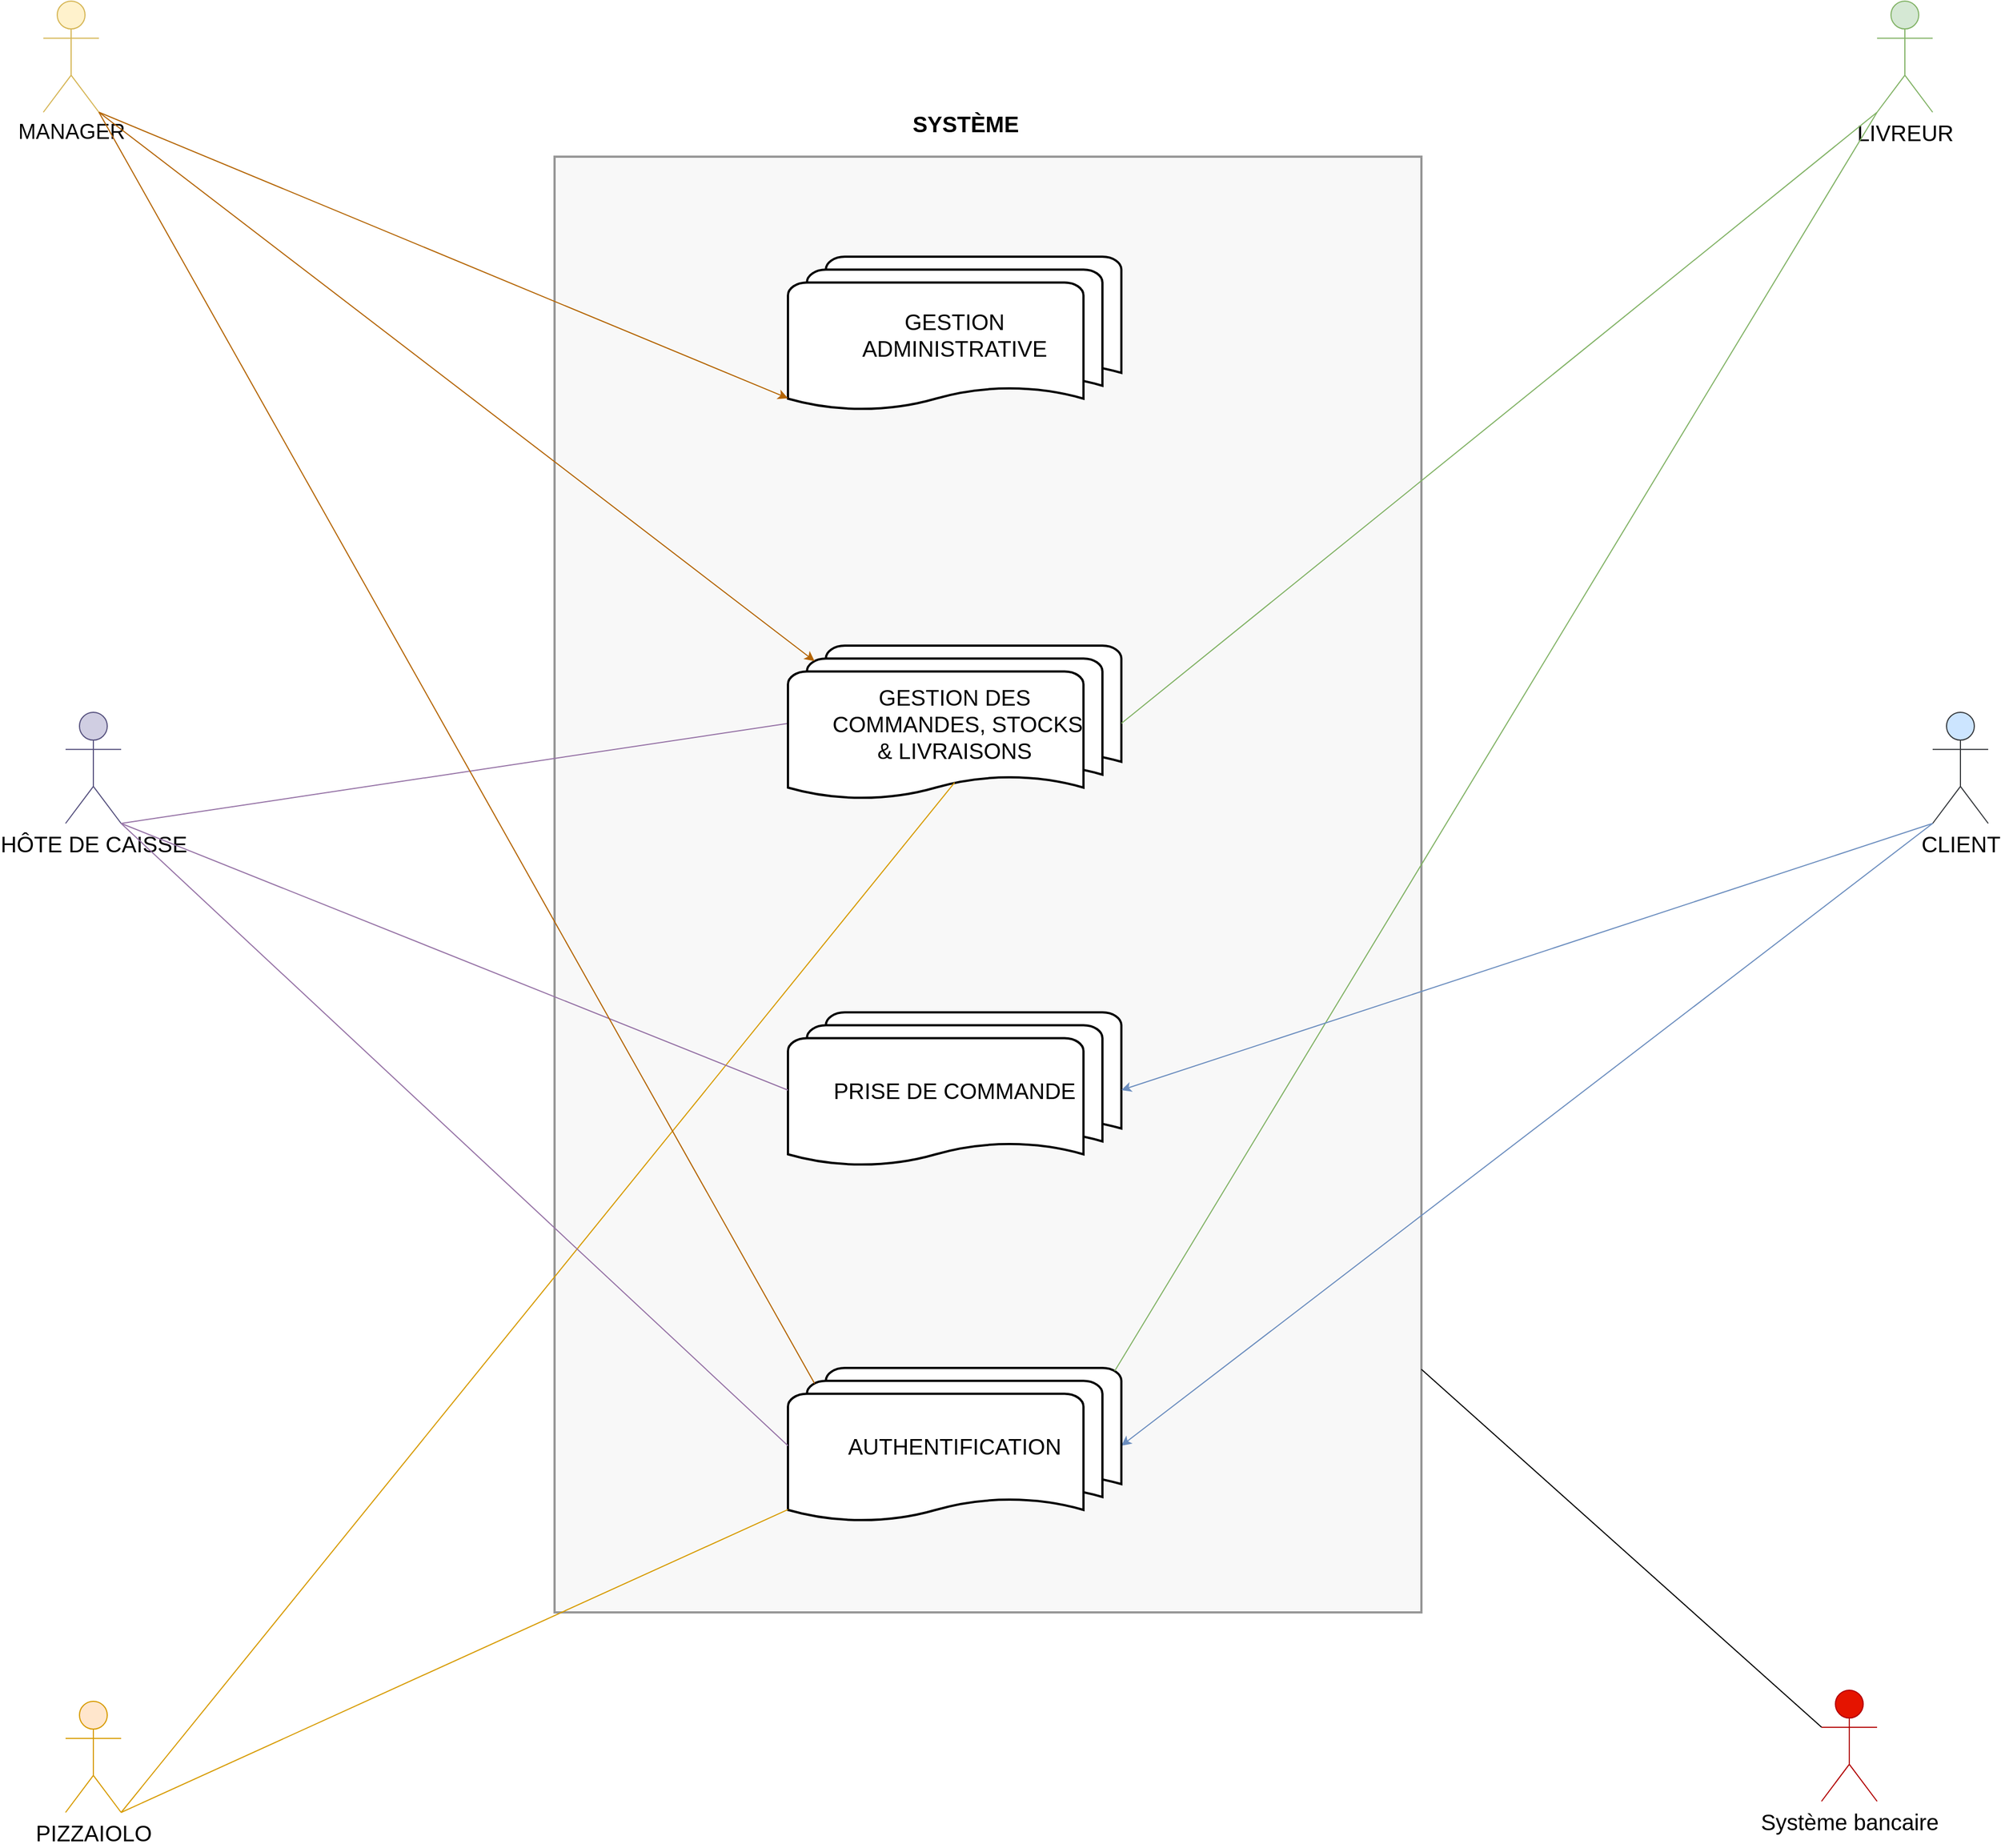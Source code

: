 <mxfile version="13.2.6" type="github">
  <diagram id="C5RBs43oDa-KdzZeNtuy" name="Page-1">
    <mxGraphModel dx="2365" dy="2352" grid="1" gridSize="10" guides="1" tooltips="1" connect="1" arrows="1" fold="1" page="1" pageScale="1" pageWidth="827" pageHeight="1169" math="0" shadow="0">
      <root>
        <mxCell id="WIyWlLk6GJQsqaUBKTNV-0" />
        <mxCell id="WIyWlLk6GJQsqaUBKTNV-1" parent="WIyWlLk6GJQsqaUBKTNV-0" />
        <mxCell id="riIvtF9i5uz6ZwIqVuNb-54" value="" style="rounded=0;whiteSpace=wrap;html=1;fillColor=#eeeeee;strokeColor=#000000;opacity=40;strokeWidth=2;" vertex="1" parent="WIyWlLk6GJQsqaUBKTNV-1">
          <mxGeometry x="1070" y="-630" width="780" height="1310" as="geometry" />
        </mxCell>
        <mxCell id="riIvtF9i5uz6ZwIqVuNb-0" value="&lt;font style=&quot;font-size: 20px&quot;&gt;CLIENT&lt;/font&gt;" style="shape=umlActor;verticalLabelPosition=bottom;labelBackgroundColor=#ffffff;verticalAlign=top;html=1;outlineConnect=0;fillColor=#cce5ff;strokeColor=#36393d;aspect=fixed;" vertex="1" parent="WIyWlLk6GJQsqaUBKTNV-1">
          <mxGeometry x="2310" y="-130" width="50" height="100" as="geometry" />
        </mxCell>
        <mxCell id="riIvtF9i5uz6ZwIqVuNb-1" value="&lt;font style=&quot;font-size: 19px&quot;&gt;MANAGER&lt;/font&gt;" style="shape=umlActor;verticalLabelPosition=bottom;labelBackgroundColor=#ffffff;verticalAlign=top;html=1;outlineConnect=0;fillColor=#fff2cc;strokeColor=#d6b656;aspect=fixed;" vertex="1" parent="WIyWlLk6GJQsqaUBKTNV-1">
          <mxGeometry x="610" y="-770" width="50" height="100" as="geometry" />
        </mxCell>
        <mxCell id="riIvtF9i5uz6ZwIqVuNb-3" value="&lt;font style=&quot;font-size: 20px&quot;&gt;HÔTE DE CAISSE&lt;/font&gt;" style="shape=umlActor;verticalLabelPosition=bottom;labelBackgroundColor=#ffffff;verticalAlign=top;html=1;outlineConnect=0;fillColor=#d0cee2;strokeColor=#56517e;aspect=fixed;" vertex="1" parent="WIyWlLk6GJQsqaUBKTNV-1">
          <mxGeometry x="630" y="-130" width="50" height="100" as="geometry" />
        </mxCell>
        <mxCell id="riIvtF9i5uz6ZwIqVuNb-5" value="&lt;font style=&quot;font-size: 20px&quot;&gt;LIVREUR&lt;/font&gt;" style="shape=umlActor;verticalLabelPosition=bottom;labelBackgroundColor=#ffffff;verticalAlign=top;html=1;outlineConnect=0;fillColor=#d5e8d4;strokeColor=#82b366;aspect=fixed;" vertex="1" parent="WIyWlLk6GJQsqaUBKTNV-1">
          <mxGeometry x="2260" y="-770" width="50" height="100" as="geometry" />
        </mxCell>
        <mxCell id="riIvtF9i5uz6ZwIqVuNb-14" value="&lt;font style=&quot;font-size: 20px&quot;&gt;PIZZAIOLO&lt;/font&gt;" style="shape=umlActor;verticalLabelPosition=bottom;labelBackgroundColor=#ffffff;verticalAlign=top;html=1;outlineConnect=0;fillColor=#ffe6cc;strokeColor=#d79b00;aspect=fixed;" vertex="1" parent="WIyWlLk6GJQsqaUBKTNV-1">
          <mxGeometry x="630" y="760" width="50" height="100" as="geometry" />
        </mxCell>
        <mxCell id="riIvtF9i5uz6ZwIqVuNb-15" value="&lt;font style=&quot;font-size: 20px&quot; color=&quot;#000000&quot;&gt;Système bancaire&lt;/font&gt;" style="shape=umlActor;verticalLabelPosition=bottom;labelBackgroundColor=#ffffff;verticalAlign=top;html=1;outlineConnect=0;fillColor=#e51400;strokeColor=#B20000;fontColor=#ffffff;aspect=fixed;" vertex="1" parent="WIyWlLk6GJQsqaUBKTNV-1">
          <mxGeometry x="2210" y="750" width="50" height="100" as="geometry" />
        </mxCell>
        <mxCell id="riIvtF9i5uz6ZwIqVuNb-27" value="" style="endArrow=classic;html=1;entryX=1;entryY=0.5;entryDx=0;entryDy=0;entryPerimeter=0;fillColor=#dae8fc;strokeColor=#6c8ebf;exitX=0;exitY=1;exitDx=0;exitDy=0;exitPerimeter=0;" edge="1" parent="WIyWlLk6GJQsqaUBKTNV-1" source="riIvtF9i5uz6ZwIqVuNb-0" target="riIvtF9i5uz6ZwIqVuNb-40">
          <mxGeometry width="50" height="50" relative="1" as="geometry">
            <mxPoint x="2140" y="-353.33" as="sourcePoint" />
            <mxPoint x="2400" y="-259.997" as="targetPoint" />
          </mxGeometry>
        </mxCell>
        <mxCell id="riIvtF9i5uz6ZwIqVuNb-28" value="" style="endArrow=none;html=1;fillColor=#e1d5e7;strokeColor=#9673a6;entryX=0;entryY=0.5;entryDx=0;entryDy=0;entryPerimeter=0;endFill=0;exitX=1;exitY=1;exitDx=0;exitDy=0;exitPerimeter=0;" edge="1" parent="WIyWlLk6GJQsqaUBKTNV-1" source="riIvtF9i5uz6ZwIqVuNb-3" target="riIvtF9i5uz6ZwIqVuNb-46">
          <mxGeometry width="50" height="50" relative="1" as="geometry">
            <mxPoint x="740" y="-290" as="sourcePoint" />
            <mxPoint x="770" y="75.172" as="targetPoint" />
          </mxGeometry>
        </mxCell>
        <mxCell id="riIvtF9i5uz6ZwIqVuNb-40" value="&lt;font style=&quot;font-size: 20px&quot;&gt;AUTHENTIFICATION&lt;/font&gt;" style="strokeWidth=2;html=1;shape=mxgraph.flowchart.multi-document;whiteSpace=wrap;gradientColor=none;align=center;" vertex="1" parent="WIyWlLk6GJQsqaUBKTNV-1">
          <mxGeometry x="1280" y="460" width="300" height="140" as="geometry" />
        </mxCell>
        <mxCell id="riIvtF9i5uz6ZwIqVuNb-41" value="&lt;span style=&quot;font-size: 20px&quot;&gt;PRISE DE COMMANDE&lt;/span&gt;" style="strokeWidth=2;html=1;shape=mxgraph.flowchart.multi-document;whiteSpace=wrap;gradientColor=none;align=center;" vertex="1" parent="WIyWlLk6GJQsqaUBKTNV-1">
          <mxGeometry x="1280" y="140" width="300" height="140" as="geometry" />
        </mxCell>
        <mxCell id="riIvtF9i5uz6ZwIqVuNb-45" value="&lt;span style=&quot;font-size: 20px&quot;&gt;GESTION&lt;br&gt;ADMINISTRATIVE&lt;/span&gt;" style="strokeWidth=2;html=1;shape=mxgraph.flowchart.multi-document;whiteSpace=wrap;gradientColor=none;align=center;" vertex="1" parent="WIyWlLk6GJQsqaUBKTNV-1">
          <mxGeometry x="1280" y="-540" width="300" height="140" as="geometry" />
        </mxCell>
        <mxCell id="riIvtF9i5uz6ZwIqVuNb-46" value="&lt;font style=&quot;font-size: 20px&quot;&gt;GESTION DES&lt;br&gt;&amp;nbsp;COMMANDES, STOCKS&lt;br&gt;&amp;amp; LIVRAISONS&lt;br&gt;&lt;/font&gt;" style="strokeWidth=2;html=1;shape=mxgraph.flowchart.multi-document;whiteSpace=wrap;gradientColor=none;align=center;" vertex="1" parent="WIyWlLk6GJQsqaUBKTNV-1">
          <mxGeometry x="1280" y="-190" width="300" height="140" as="geometry" />
        </mxCell>
        <mxCell id="riIvtF9i5uz6ZwIqVuNb-49" value="" style="endArrow=none;html=1;entryX=1;entryY=0.5;entryDx=0;entryDy=0;entryPerimeter=0;exitX=0;exitY=1;exitDx=0;exitDy=0;exitPerimeter=0;fillColor=#d5e8d4;strokeColor=#82b366;" edge="1" parent="WIyWlLk6GJQsqaUBKTNV-1" source="riIvtF9i5uz6ZwIqVuNb-5" target="riIvtF9i5uz6ZwIqVuNb-46">
          <mxGeometry width="50" height="50" relative="1" as="geometry">
            <mxPoint x="540" y="400" as="sourcePoint" />
            <mxPoint x="1120" y="330" as="targetPoint" />
          </mxGeometry>
        </mxCell>
        <mxCell id="riIvtF9i5uz6ZwIqVuNb-50" value="" style="endArrow=none;html=1;entryX=0.5;entryY=0.88;entryDx=0;entryDy=0;entryPerimeter=0;fillColor=#ffe6cc;strokeColor=#d79b00;exitX=1;exitY=1;exitDx=0;exitDy=0;exitPerimeter=0;" edge="1" parent="WIyWlLk6GJQsqaUBKTNV-1" source="riIvtF9i5uz6ZwIqVuNb-14" target="riIvtF9i5uz6ZwIqVuNb-46">
          <mxGeometry width="50" height="50" relative="1" as="geometry">
            <mxPoint x="1070" y="380" as="sourcePoint" />
            <mxPoint x="1140" y="630" as="targetPoint" />
          </mxGeometry>
        </mxCell>
        <mxCell id="riIvtF9i5uz6ZwIqVuNb-63" value="" style="endArrow=none;html=1;entryX=0;entryY=0.333;entryDx=0;entryDy=0;entryPerimeter=0;exitX=1;exitY=0.833;exitDx=0;exitDy=0;exitPerimeter=0;" edge="1" parent="WIyWlLk6GJQsqaUBKTNV-1" source="riIvtF9i5uz6ZwIqVuNb-54" target="riIvtF9i5uz6ZwIqVuNb-15">
          <mxGeometry width="50" height="50" relative="1" as="geometry">
            <mxPoint x="2070" y="70" as="sourcePoint" />
            <mxPoint x="2120" y="20" as="targetPoint" />
          </mxGeometry>
        </mxCell>
        <mxCell id="riIvtF9i5uz6ZwIqVuNb-75" value="" style="endArrow=none;html=1;fillColor=#ffe6cc;strokeColor=#d79b00;entryX=0;entryY=0.91;entryDx=0;entryDy=0;entryPerimeter=0;exitX=1;exitY=1;exitDx=0;exitDy=0;exitPerimeter=0;" edge="1" parent="WIyWlLk6GJQsqaUBKTNV-1" source="riIvtF9i5uz6ZwIqVuNb-14" target="riIvtF9i5uz6ZwIqVuNb-40">
          <mxGeometry width="50" height="50" relative="1" as="geometry">
            <mxPoint x="540" y="599.346" as="sourcePoint" />
            <mxPoint x="1310" y="-36.8" as="targetPoint" />
          </mxGeometry>
        </mxCell>
        <mxCell id="riIvtF9i5uz6ZwIqVuNb-78" value="" style="endArrow=none;html=1;entryX=0.98;entryY=0.02;entryDx=0;entryDy=0;entryPerimeter=0;fillColor=#d5e8d4;strokeColor=#82b366;exitX=0;exitY=1;exitDx=0;exitDy=0;exitPerimeter=0;" edge="1" parent="WIyWlLk6GJQsqaUBKTNV-1" source="riIvtF9i5uz6ZwIqVuNb-5" target="riIvtF9i5uz6ZwIqVuNb-40">
          <mxGeometry width="50" height="50" relative="1" as="geometry">
            <mxPoint x="680" y="133.333" as="sourcePoint" />
            <mxPoint x="1290" y="-52.6" as="targetPoint" />
          </mxGeometry>
        </mxCell>
        <mxCell id="riIvtF9i5uz6ZwIqVuNb-79" value="" style="endArrow=classic;html=1;entryX=1;entryY=0.5;entryDx=0;entryDy=0;entryPerimeter=0;fillColor=#dae8fc;strokeColor=#6c8ebf;exitX=0;exitY=1;exitDx=0;exitDy=0;exitPerimeter=0;" edge="1" parent="WIyWlLk6GJQsqaUBKTNV-1" source="riIvtF9i5uz6ZwIqVuNb-0" target="riIvtF9i5uz6ZwIqVuNb-41">
          <mxGeometry width="50" height="50" relative="1" as="geometry">
            <mxPoint x="2480" y="-106.667" as="sourcePoint" />
            <mxPoint x="1584" y="472.8" as="targetPoint" />
          </mxGeometry>
        </mxCell>
        <mxCell id="riIvtF9i5uz6ZwIqVuNb-80" value="" style="endArrow=none;html=1;fillColor=#e1d5e7;strokeColor=#9673a6;endFill=0;entryX=0;entryY=0.5;entryDx=0;entryDy=0;entryPerimeter=0;exitX=1;exitY=1;exitDx=0;exitDy=0;exitPerimeter=0;" edge="1" parent="WIyWlLk6GJQsqaUBKTNV-1" source="riIvtF9i5uz6ZwIqVuNb-3" target="riIvtF9i5uz6ZwIqVuNb-40">
          <mxGeometry width="50" height="50" relative="1" as="geometry">
            <mxPoint x="740" y="-291.739" as="sourcePoint" />
            <mxPoint x="1290" y="470" as="targetPoint" />
          </mxGeometry>
        </mxCell>
        <mxCell id="riIvtF9i5uz6ZwIqVuNb-81" value="" style="endArrow=none;html=1;fillColor=#e1d5e7;strokeColor=#9673a6;entryX=0;entryY=0.5;entryDx=0;entryDy=0;entryPerimeter=0;endFill=0;exitX=1;exitY=1;exitDx=0;exitDy=0;exitPerimeter=0;" edge="1" parent="WIyWlLk6GJQsqaUBKTNV-1" source="riIvtF9i5uz6ZwIqVuNb-3" target="riIvtF9i5uz6ZwIqVuNb-41">
          <mxGeometry width="50" height="50" relative="1" as="geometry">
            <mxPoint x="740" y="-291.739" as="sourcePoint" />
            <mxPoint x="1290" y="-110" as="targetPoint" />
          </mxGeometry>
        </mxCell>
        <mxCell id="riIvtF9i5uz6ZwIqVuNb-85" value="" style="endArrow=classic;html=1;exitX=1;exitY=1;exitDx=0;exitDy=0;exitPerimeter=0;fillColor=#fad7ac;strokeColor=#b46504;entryX=0;entryY=0.91;entryDx=0;entryDy=0;entryPerimeter=0;" edge="1" parent="WIyWlLk6GJQsqaUBKTNV-1" source="riIvtF9i5uz6ZwIqVuNb-1" target="riIvtF9i5uz6ZwIqVuNb-45">
          <mxGeometry width="50" height="50" relative="1" as="geometry">
            <mxPoint x="1422.5" y="-840" as="sourcePoint" />
            <mxPoint x="728" y="-350" as="targetPoint" />
          </mxGeometry>
        </mxCell>
        <mxCell id="riIvtF9i5uz6ZwIqVuNb-88" value="" style="endArrow=classic;html=1;exitX=1;exitY=1;exitDx=0;exitDy=0;exitPerimeter=0;fillColor=#fad7ac;strokeColor=#b46504;entryX=0.08;entryY=0.1;entryDx=0;entryDy=0;entryPerimeter=0;" edge="1" parent="WIyWlLk6GJQsqaUBKTNV-1" source="riIvtF9i5uz6ZwIqVuNb-1" target="riIvtF9i5uz6ZwIqVuNb-46">
          <mxGeometry width="50" height="50" relative="1" as="geometry">
            <mxPoint x="740" y="-250" as="sourcePoint" />
            <mxPoint x="1290" y="-402.6" as="targetPoint" />
          </mxGeometry>
        </mxCell>
        <mxCell id="riIvtF9i5uz6ZwIqVuNb-90" value="&lt;font style=&quot;font-size: 20px&quot;&gt;&lt;b&gt;SYSTÈME&lt;/b&gt;&lt;/font&gt;" style="text;html=1;strokeColor=none;fillColor=none;align=center;verticalAlign=middle;whiteSpace=wrap;rounded=0;opacity=40;" vertex="1" parent="WIyWlLk6GJQsqaUBKTNV-1">
          <mxGeometry x="1420" y="-670" width="40" height="20" as="geometry" />
        </mxCell>
        <mxCell id="riIvtF9i5uz6ZwIqVuNb-92" value="" style="endArrow=none;html=1;exitX=1;exitY=1;exitDx=0;exitDy=0;exitPerimeter=0;fillColor=#fad7ac;strokeColor=#b46504;entryX=0.08;entryY=0.1;entryDx=0;entryDy=0;entryPerimeter=0;endFill=0;" edge="1" parent="WIyWlLk6GJQsqaUBKTNV-1" source="riIvtF9i5uz6ZwIqVuNb-1" target="riIvtF9i5uz6ZwIqVuNb-40">
          <mxGeometry width="50" height="50" relative="1" as="geometry">
            <mxPoint x="750" y="-240" as="sourcePoint" />
            <mxPoint x="1314" y="-166" as="targetPoint" />
          </mxGeometry>
        </mxCell>
      </root>
    </mxGraphModel>
  </diagram>
</mxfile>
